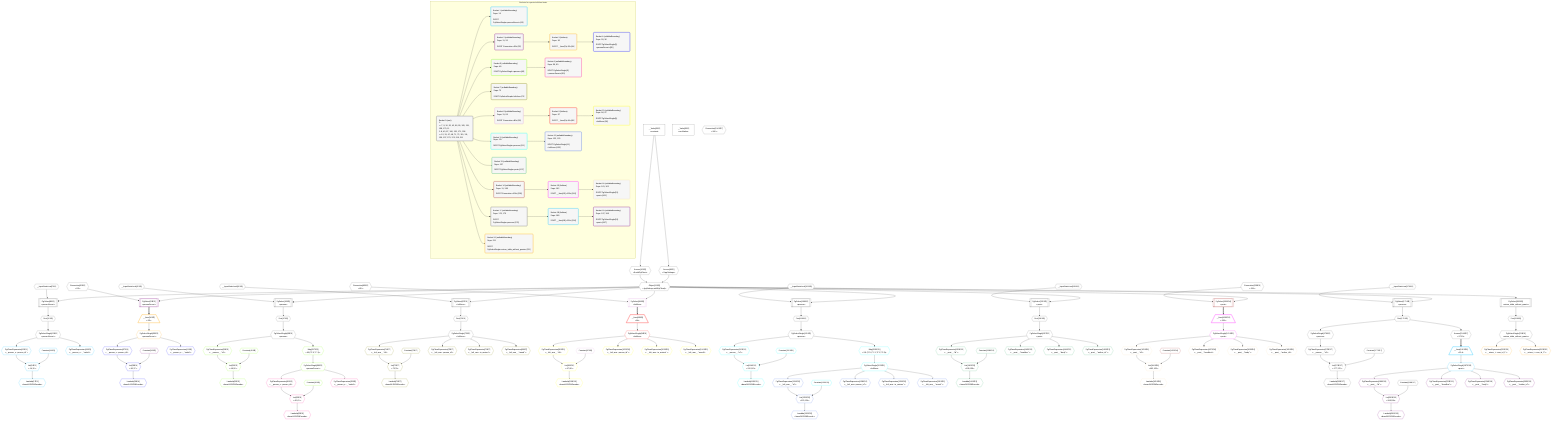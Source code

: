 %%{init: {'themeVariables': { 'fontSize': '12px'}}}%%
graph TD
    classDef path fill:#eee,stroke:#000,color:#000
    classDef plan fill:#fff,stroke-width:1px,color:#000
    classDef itemplan fill:#fff,stroke-width:2px,color:#000
    classDef unbatchedplan fill:#dff,stroke-width:1px,color:#000
    classDef sideeffectplan fill:#fcc,stroke-width:2px,color:#000
    classDef bucket fill:#f6f6f6,color:#000,stroke-width:2px,text-align:left


    %% define steps
    __Value3["__Value[3∈0]<br />ᐸcontextᐳ"]:::plan
    __Value5["__Value[5∈0]<br />ᐸrootValueᐳ"]:::plan
    __InputStaticLeaf7{{"__InputStaticLeaf[7∈0]"}}:::plan
    Access9{{"Access[9∈0]<br />ᐸ3.pgSettingsᐳ"}}:::plan
    Access10{{"Access[10∈0]<br />ᐸ3.withPgClientᐳ"}}:::plan
    Object11{{"Object[11∈0]<br />ᐸ{pgSettings,withPgClient}ᐳ"}}:::plan
    PgSelect8[["PgSelect[8∈0]<br />ᐸpersonSecretᐳ"]]:::plan
    First12{{"First[12∈0]"}}:::plan
    PgSelectSingle13{{"PgSelectSingle[13∈0]<br />ᐸpersonSecretᐳ"}}:::plan
    Constant14{{"Constant[14∈1]"}}:::plan
    PgClassExpression15{{"PgClassExpression[15∈1]<br />ᐸ__person_s...person_id”ᐳ"}}:::plan
    List16{{"List[16∈1]<br />ᐸ14,15ᐳ"}}:::plan
    Lambda17{{"Lambda[17∈1]<br />ᐸbase64JSONEncodeᐳ"}}:::plan
    PgClassExpression19{{"PgClassExpression[19∈1]<br />ᐸ__person_s..._.”sekrit”ᐳ"}}:::plan
    Connection32{{"Connection[32∈0]<br />ᐸ28ᐳ"}}:::plan
    PgSelect33[["PgSelect[33∈2]<br />ᐸpersonSecretᐳ"]]:::plan
    __Item34[/"__Item[34∈3]<br />ᐸ33ᐳ"\]:::itemplan
    PgSelectSingle35{{"PgSelectSingle[35∈3]<br />ᐸpersonSecretᐳ"}}:::plan
    Constant36{{"Constant[36∈2]"}}:::plan
    PgClassExpression37{{"PgClassExpression[37∈4]<br />ᐸ__person_s...person_id”ᐳ"}}:::plan
    List38{{"List[38∈4]<br />ᐸ36,37ᐳ"}}:::plan
    Lambda39{{"Lambda[39∈4]<br />ᐸbase64JSONEncodeᐳ"}}:::plan
    PgClassExpression41{{"PgClassExpression[41∈4]<br />ᐸ__person_s..._.”sekrit”ᐳ"}}:::plan
    __InputStaticLeaf42{{"__InputStaticLeaf[42∈0]"}}:::plan
    PgSelect43[["PgSelect[43∈0]<br />ᐸpersonᐳ"]]:::plan
    First47{{"First[47∈0]"}}:::plan
    PgSelectSingle48{{"PgSelectSingle[48∈0]<br />ᐸpersonᐳ"}}:::plan
    Constant49{{"Constant[49∈5]"}}:::plan
    PgClassExpression50{{"PgClassExpression[50∈5]<br />ᐸ__person__.”id”ᐳ"}}:::plan
    List51{{"List[51∈5]<br />ᐸ49,50ᐳ"}}:::plan
    Lambda52{{"Lambda[52∈5]<br />ᐸbase64JSONEncodeᐳ"}}:::plan
    Map217{{"Map[217∈5]<br />ᐸ48:{”0”:0,”1”:1}ᐳ"}}:::plan
    PgSelectSingle59{{"PgSelectSingle[59∈5]<br />ᐸpersonSecretᐳ"}}:::plan
    Constant60{{"Constant[60∈5]"}}:::plan
    PgClassExpression61{{"PgClassExpression[61∈6]<br />ᐸ__person_s...person_id”ᐳ"}}:::plan
    List62{{"List[62∈6]<br />ᐸ60,61ᐳ"}}:::plan
    Lambda63{{"Lambda[63∈6]<br />ᐸbase64JSONEncodeᐳ"}}:::plan
    PgClassExpression65{{"PgClassExpression[65∈6]<br />ᐸ__person_s..._.”sekrit”ᐳ"}}:::plan
    __InputStaticLeaf66{{"__InputStaticLeaf[66∈0]"}}:::plan
    PgSelect67[["PgSelect[67∈0]<br />ᐸleftArmᐳ"]]:::plan
    First71{{"First[71∈0]"}}:::plan
    PgSelectSingle72{{"PgSelectSingle[72∈0]<br />ᐸleftArmᐳ"}}:::plan
    Constant73{{"Constant[73∈7]"}}:::plan
    PgClassExpression74{{"PgClassExpression[74∈7]<br />ᐸ__left_arm__.”id”ᐳ"}}:::plan
    List75{{"List[75∈7]<br />ᐸ73,74ᐳ"}}:::plan
    Lambda76{{"Lambda[76∈7]<br />ᐸbase64JSONEncodeᐳ"}}:::plan
    PgClassExpression78{{"PgClassExpression[78∈7]<br />ᐸ__left_arm...person_id”ᐳ"}}:::plan
    PgClassExpression79{{"PgClassExpression[79∈7]<br />ᐸ__left_arm...in_metres”ᐳ"}}:::plan
    PgClassExpression80{{"PgClassExpression[80∈7]<br />ᐸ__left_arm__.”mood”ᐳ"}}:::plan
    Connection93{{"Connection[93∈0]<br />ᐸ89ᐳ"}}:::plan
    PgSelect94[["PgSelect[94∈8]<br />ᐸleftArmᐳ"]]:::plan
    __Item95[/"__Item[95∈9]<br />ᐸ94ᐳ"\]:::itemplan
    PgSelectSingle96{{"PgSelectSingle[96∈9]<br />ᐸleftArmᐳ"}}:::plan
    Constant97{{"Constant[97∈8]"}}:::plan
    PgClassExpression98{{"PgClassExpression[98∈10]<br />ᐸ__left_arm__.”id”ᐳ"}}:::plan
    List99{{"List[99∈10]<br />ᐸ97,98ᐳ"}}:::plan
    Lambda100{{"Lambda[100∈10]<br />ᐸbase64JSONEncodeᐳ"}}:::plan
    PgClassExpression102{{"PgClassExpression[102∈10]<br />ᐸ__left_arm...person_id”ᐳ"}}:::plan
    PgClassExpression103{{"PgClassExpression[103∈10]<br />ᐸ__left_arm...in_metres”ᐳ"}}:::plan
    PgClassExpression104{{"PgClassExpression[104∈10]<br />ᐸ__left_arm__.”mood”ᐳ"}}:::plan
    __InputStaticLeaf105{{"__InputStaticLeaf[105∈0]"}}:::plan
    PgSelect106[["PgSelect[106∈0]<br />ᐸpersonᐳ"]]:::plan
    First110{{"First[110∈0]"}}:::plan
    PgSelectSingle111{{"PgSelectSingle[111∈0]<br />ᐸpersonᐳ"}}:::plan
    Constant112{{"Constant[112∈11]"}}:::plan
    PgClassExpression113{{"PgClassExpression[113∈11]<br />ᐸ__person__.”id”ᐳ"}}:::plan
    List114{{"List[114∈11]<br />ᐸ112,113ᐳ"}}:::plan
    Lambda115{{"Lambda[115∈11]<br />ᐸbase64JSONEncodeᐳ"}}:::plan
    Map215{{"Map[215∈11]<br />ᐸ111:{”0”:0,”1”:1,”2”:2,”3”:3}ᐳ"}}:::plan
    PgSelectSingle122{{"PgSelectSingle[122∈11]<br />ᐸleftArmᐳ"}}:::plan
    Constant123{{"Constant[123∈11]"}}:::plan
    PgClassExpression124{{"PgClassExpression[124∈12]<br />ᐸ__left_arm__.”id”ᐳ"}}:::plan
    List125{{"List[125∈12]<br />ᐸ123,124ᐳ"}}:::plan
    Lambda126{{"Lambda[126∈12]<br />ᐸbase64JSONEncodeᐳ"}}:::plan
    PgClassExpression128{{"PgClassExpression[128∈12]<br />ᐸ__left_arm...person_id”ᐳ"}}:::plan
    PgClassExpression129{{"PgClassExpression[129∈12]<br />ᐸ__left_arm...in_metres”ᐳ"}}:::plan
    PgClassExpression130{{"PgClassExpression[130∈12]<br />ᐸ__left_arm__.”mood”ᐳ"}}:::plan
    __InputStaticLeaf131{{"__InputStaticLeaf[131∈0]"}}:::plan
    PgSelect132[["PgSelect[132∈0]<br />ᐸpostᐳ"]]:::plan
    First136{{"First[136∈0]"}}:::plan
    PgSelectSingle137{{"PgSelectSingle[137∈0]<br />ᐸpostᐳ"}}:::plan
    Constant138{{"Constant[138∈13]"}}:::plan
    PgClassExpression139{{"PgClassExpression[139∈13]<br />ᐸ__post__.”id”ᐳ"}}:::plan
    List140{{"List[140∈13]<br />ᐸ138,139ᐳ"}}:::plan
    Lambda141{{"Lambda[141∈13]<br />ᐸbase64JSONEncodeᐳ"}}:::plan
    PgClassExpression143{{"PgClassExpression[143∈13]<br />ᐸ__post__.”headline”ᐳ"}}:::plan
    PgClassExpression144{{"PgClassExpression[144∈13]<br />ᐸ__post__.”body”ᐳ"}}:::plan
    PgClassExpression145{{"PgClassExpression[145∈13]<br />ᐸ__post__.”author_id”ᐳ"}}:::plan
    Connection158{{"Connection[158∈0]<br />ᐸ154ᐳ"}}:::plan
    PgSelect159[["PgSelect[159∈14]<br />ᐸpostᐳ"]]:::plan
    __Item160[/"__Item[160∈15]<br />ᐸ159ᐳ"\]:::itemplan
    PgSelectSingle161{{"PgSelectSingle[161∈15]<br />ᐸpostᐳ"}}:::plan
    Constant162{{"Constant[162∈14]"}}:::plan
    PgClassExpression163{{"PgClassExpression[163∈16]<br />ᐸ__post__.”id”ᐳ"}}:::plan
    List164{{"List[164∈16]<br />ᐸ162,163ᐳ"}}:::plan
    Lambda165{{"Lambda[165∈16]<br />ᐸbase64JSONEncodeᐳ"}}:::plan
    PgClassExpression167{{"PgClassExpression[167∈16]<br />ᐸ__post__.”headline”ᐳ"}}:::plan
    PgClassExpression168{{"PgClassExpression[168∈16]<br />ᐸ__post__.”body”ᐳ"}}:::plan
    PgClassExpression169{{"PgClassExpression[169∈16]<br />ᐸ__post__.”author_id”ᐳ"}}:::plan
    __InputStaticLeaf170{{"__InputStaticLeaf[170∈0]"}}:::plan
    PgSelect171[["PgSelect[171∈0]<br />ᐸpersonᐳ"]]:::plan
    First175{{"First[175∈0]"}}:::plan
    PgSelectSingle176{{"PgSelectSingle[176∈0]<br />ᐸpersonᐳ"}}:::plan
    Constant177{{"Constant[177∈17]"}}:::plan
    PgClassExpression178{{"PgClassExpression[178∈17]<br />ᐸ__person__.”id”ᐳ"}}:::plan
    List179{{"List[179∈17]<br />ᐸ177,178ᐳ"}}:::plan
    Lambda180{{"Lambda[180∈17]<br />ᐸbase64JSONEncodeᐳ"}}:::plan
    Connection194{{"Connection[194∈17]<br />ᐸ190ᐳ"}}:::plan
    Access214{{"Access[214∈17]<br />ᐸ175.0ᐳ"}}:::plan
    __Item196[/"__Item[196∈18]<br />ᐸ214ᐳ"\]:::itemplan
    PgSelectSingle197{{"PgSelectSingle[197∈18]<br />ᐸpostᐳ"}}:::plan
    Constant198{{"Constant[198∈17]"}}:::plan
    PgClassExpression199{{"PgClassExpression[199∈19]<br />ᐸ__post__.”id”ᐳ"}}:::plan
    List200{{"List[200∈19]<br />ᐸ198,199ᐳ"}}:::plan
    Lambda201{{"Lambda[201∈19]<br />ᐸbase64JSONEncodeᐳ"}}:::plan
    PgClassExpression203{{"PgClassExpression[203∈19]<br />ᐸ__post__.”headline”ᐳ"}}:::plan
    PgClassExpression204{{"PgClassExpression[204∈19]<br />ᐸ__post__.”body”ᐳ"}}:::plan
    PgClassExpression205{{"PgClassExpression[205∈19]<br />ᐸ__post__.”author_id”ᐳ"}}:::plan
    PgSelect206[["PgSelect[206∈0]<br />ᐸreturn_table_without_grantsᐳ"]]:::plan
    First210{{"First[210∈0]"}}:::plan
    PgSelectSingle211{{"PgSelectSingle[211∈0]<br />ᐸreturn_table_without_grantsᐳ"}}:::plan
    PgClassExpression212{{"PgClassExpression[212∈20]<br />ᐸ__return_t...rson_id_1”ᐳ"}}:::plan
    PgClassExpression213{{"PgClassExpression[213∈20]<br />ᐸ__return_t...rson_id_2”ᐳ"}}:::plan

    %% plan dependencies
    __Value3 --> Access9
    __Value3 --> Access10
    Access9 & Access10 --> Object11
    Object11 & __InputStaticLeaf7 --> PgSelect8
    PgSelect8 --> First12
    First12 --> PgSelectSingle13
    PgSelectSingle13 --> PgClassExpression15
    Constant14 & PgClassExpression15 --> List16
    List16 --> Lambda17
    PgSelectSingle13 --> PgClassExpression19
    Object11 & Connection32 --> PgSelect33
    PgSelect33 ==> __Item34
    __Item34 --> PgSelectSingle35
    PgSelectSingle35 --> PgClassExpression37
    Constant36 & PgClassExpression37 --> List38
    List38 --> Lambda39
    PgSelectSingle35 --> PgClassExpression41
    Object11 & __InputStaticLeaf42 --> PgSelect43
    PgSelect43 --> First47
    First47 --> PgSelectSingle48
    PgSelectSingle48 --> PgClassExpression50
    Constant49 & PgClassExpression50 --> List51
    List51 --> Lambda52
    PgSelectSingle48 --> Map217
    Map217 --> PgSelectSingle59
    PgSelectSingle59 --> PgClassExpression61
    Constant60 & PgClassExpression61 --> List62
    List62 --> Lambda63
    PgSelectSingle59 --> PgClassExpression65
    Object11 & __InputStaticLeaf66 --> PgSelect67
    PgSelect67 --> First71
    First71 --> PgSelectSingle72
    PgSelectSingle72 --> PgClassExpression74
    Constant73 & PgClassExpression74 --> List75
    List75 --> Lambda76
    PgSelectSingle72 --> PgClassExpression78
    PgSelectSingle72 --> PgClassExpression79
    PgSelectSingle72 --> PgClassExpression80
    Object11 & Connection93 --> PgSelect94
    PgSelect94 ==> __Item95
    __Item95 --> PgSelectSingle96
    PgSelectSingle96 --> PgClassExpression98
    Constant97 & PgClassExpression98 --> List99
    List99 --> Lambda100
    PgSelectSingle96 --> PgClassExpression102
    PgSelectSingle96 --> PgClassExpression103
    PgSelectSingle96 --> PgClassExpression104
    Object11 & __InputStaticLeaf105 --> PgSelect106
    PgSelect106 --> First110
    First110 --> PgSelectSingle111
    PgSelectSingle111 --> PgClassExpression113
    Constant112 & PgClassExpression113 --> List114
    List114 --> Lambda115
    PgSelectSingle111 --> Map215
    Map215 --> PgSelectSingle122
    PgSelectSingle122 --> PgClassExpression124
    Constant123 & PgClassExpression124 --> List125
    List125 --> Lambda126
    PgSelectSingle122 --> PgClassExpression128
    PgSelectSingle122 --> PgClassExpression129
    PgSelectSingle122 --> PgClassExpression130
    Object11 & __InputStaticLeaf131 --> PgSelect132
    PgSelect132 --> First136
    First136 --> PgSelectSingle137
    PgSelectSingle137 --> PgClassExpression139
    Constant138 & PgClassExpression139 --> List140
    List140 --> Lambda141
    PgSelectSingle137 --> PgClassExpression143
    PgSelectSingle137 --> PgClassExpression144
    PgSelectSingle137 --> PgClassExpression145
    Object11 & Connection158 --> PgSelect159
    PgSelect159 ==> __Item160
    __Item160 --> PgSelectSingle161
    PgSelectSingle161 --> PgClassExpression163
    Constant162 & PgClassExpression163 --> List164
    List164 --> Lambda165
    PgSelectSingle161 --> PgClassExpression167
    PgSelectSingle161 --> PgClassExpression168
    PgSelectSingle161 --> PgClassExpression169
    Object11 & __InputStaticLeaf170 --> PgSelect171
    PgSelect171 --> First175
    First175 --> PgSelectSingle176
    PgSelectSingle176 --> PgClassExpression178
    Constant177 & PgClassExpression178 --> List179
    List179 --> Lambda180
    First175 --> Access214
    Access214 ==> __Item196
    __Item196 --> PgSelectSingle197
    PgSelectSingle197 --> PgClassExpression199
    Constant198 & PgClassExpression199 --> List200
    List200 --> Lambda201
    PgSelectSingle197 --> PgClassExpression203
    PgSelectSingle197 --> PgClassExpression204
    PgSelectSingle197 --> PgClassExpression205
    Object11 --> PgSelect206
    PgSelect206 --> First210
    First210 --> PgSelectSingle211
    PgSelectSingle211 --> PgClassExpression212
    PgSelectSingle211 --> PgClassExpression213

    subgraph "Buckets for queries/v4/rbac.basic"
    Bucket0("Bucket 0 (root)<br />1: <br />ᐳ: 7, 9, 10, 32, 42, 66, 93, 105, 131, 158, 170, 11<br />2: 8, 43, 67, 106, 132, 171, 206<br />ᐳ: 12, 13, 47, 48, 71, 72, 110, 111, 136, 137, 175, 176, 210, 211"):::bucket
    classDef bucket0 stroke:#696969
    class Bucket0,__Value3,__Value5,__InputStaticLeaf7,PgSelect8,Access9,Access10,Object11,First12,PgSelectSingle13,Connection32,__InputStaticLeaf42,PgSelect43,First47,PgSelectSingle48,__InputStaticLeaf66,PgSelect67,First71,PgSelectSingle72,Connection93,__InputStaticLeaf105,PgSelect106,First110,PgSelectSingle111,__InputStaticLeaf131,PgSelect132,First136,PgSelectSingle137,Connection158,__InputStaticLeaf170,PgSelect171,First175,PgSelectSingle176,PgSelect206,First210,PgSelectSingle211 bucket0
    Bucket1("Bucket 1 (nullableBoundary)<br />Deps: 13<br /><br />ROOT PgSelectSingleᐸpersonSecretᐳ[13]"):::bucket
    classDef bucket1 stroke:#00bfff
    class Bucket1,Constant14,PgClassExpression15,List16,Lambda17,PgClassExpression19 bucket1
    Bucket2("Bucket 2 (nullableBoundary)<br />Deps: 11, 32<br /><br />ROOT Connectionᐸ28ᐳ[32]"):::bucket
    classDef bucket2 stroke:#7f007f
    class Bucket2,PgSelect33,Constant36 bucket2
    Bucket3("Bucket 3 (listItem)<br />Deps: 36<br /><br />ROOT __Item{3}ᐸ33ᐳ[34]"):::bucket
    classDef bucket3 stroke:#ffa500
    class Bucket3,__Item34,PgSelectSingle35 bucket3
    Bucket4("Bucket 4 (nullableBoundary)<br />Deps: 35, 36<br /><br />ROOT PgSelectSingle{3}ᐸpersonSecretᐳ[35]"):::bucket
    classDef bucket4 stroke:#0000ff
    class Bucket4,PgClassExpression37,List38,Lambda39,PgClassExpression41 bucket4
    Bucket5("Bucket 5 (nullableBoundary)<br />Deps: 48<br /><br />ROOT PgSelectSingleᐸpersonᐳ[48]"):::bucket
    classDef bucket5 stroke:#7fff00
    class Bucket5,Constant49,PgClassExpression50,List51,Lambda52,PgSelectSingle59,Constant60,Map217 bucket5
    Bucket6("Bucket 6 (nullableBoundary)<br />Deps: 59, 60<br /><br />ROOT PgSelectSingle{5}ᐸpersonSecretᐳ[59]"):::bucket
    classDef bucket6 stroke:#ff1493
    class Bucket6,PgClassExpression61,List62,Lambda63,PgClassExpression65 bucket6
    Bucket7("Bucket 7 (nullableBoundary)<br />Deps: 72<br /><br />ROOT PgSelectSingleᐸleftArmᐳ[72]"):::bucket
    classDef bucket7 stroke:#808000
    class Bucket7,Constant73,PgClassExpression74,List75,Lambda76,PgClassExpression78,PgClassExpression79,PgClassExpression80 bucket7
    Bucket8("Bucket 8 (nullableBoundary)<br />Deps: 11, 93<br /><br />ROOT Connectionᐸ89ᐳ[93]"):::bucket
    classDef bucket8 stroke:#dda0dd
    class Bucket8,PgSelect94,Constant97 bucket8
    Bucket9("Bucket 9 (listItem)<br />Deps: 97<br /><br />ROOT __Item{9}ᐸ94ᐳ[95]"):::bucket
    classDef bucket9 stroke:#ff0000
    class Bucket9,__Item95,PgSelectSingle96 bucket9
    Bucket10("Bucket 10 (nullableBoundary)<br />Deps: 96, 97<br /><br />ROOT PgSelectSingle{9}ᐸleftArmᐳ[96]"):::bucket
    classDef bucket10 stroke:#ffff00
    class Bucket10,PgClassExpression98,List99,Lambda100,PgClassExpression102,PgClassExpression103,PgClassExpression104 bucket10
    Bucket11("Bucket 11 (nullableBoundary)<br />Deps: 111<br /><br />ROOT PgSelectSingleᐸpersonᐳ[111]"):::bucket
    classDef bucket11 stroke:#00ffff
    class Bucket11,Constant112,PgClassExpression113,List114,Lambda115,PgSelectSingle122,Constant123,Map215 bucket11
    Bucket12("Bucket 12 (nullableBoundary)<br />Deps: 122, 123<br /><br />ROOT PgSelectSingle{11}ᐸleftArmᐳ[122]"):::bucket
    classDef bucket12 stroke:#4169e1
    class Bucket12,PgClassExpression124,List125,Lambda126,PgClassExpression128,PgClassExpression129,PgClassExpression130 bucket12
    Bucket13("Bucket 13 (nullableBoundary)<br />Deps: 137<br /><br />ROOT PgSelectSingleᐸpostᐳ[137]"):::bucket
    classDef bucket13 stroke:#3cb371
    class Bucket13,Constant138,PgClassExpression139,List140,Lambda141,PgClassExpression143,PgClassExpression144,PgClassExpression145 bucket13
    Bucket14("Bucket 14 (nullableBoundary)<br />Deps: 11, 158<br /><br />ROOT Connectionᐸ154ᐳ[158]"):::bucket
    classDef bucket14 stroke:#a52a2a
    class Bucket14,PgSelect159,Constant162 bucket14
    Bucket15("Bucket 15 (listItem)<br />Deps: 162<br /><br />ROOT __Item{15}ᐸ159ᐳ[160]"):::bucket
    classDef bucket15 stroke:#ff00ff
    class Bucket15,__Item160,PgSelectSingle161 bucket15
    Bucket16("Bucket 16 (nullableBoundary)<br />Deps: 161, 162<br /><br />ROOT PgSelectSingle{15}ᐸpostᐳ[161]"):::bucket
    classDef bucket16 stroke:#f5deb3
    class Bucket16,PgClassExpression163,List164,Lambda165,PgClassExpression167,PgClassExpression168,PgClassExpression169 bucket16
    Bucket17("Bucket 17 (nullableBoundary)<br />Deps: 176, 175<br /><br />ROOT PgSelectSingleᐸpersonᐳ[176]"):::bucket
    classDef bucket17 stroke:#696969
    class Bucket17,Constant177,PgClassExpression178,List179,Lambda180,Connection194,Constant198,Access214 bucket17
    Bucket18("Bucket 18 (listItem)<br />Deps: 198<br /><br />ROOT __Item{18}ᐸ214ᐳ[196]"):::bucket
    classDef bucket18 stroke:#00bfff
    class Bucket18,__Item196,PgSelectSingle197 bucket18
    Bucket19("Bucket 19 (nullableBoundary)<br />Deps: 197, 198<br /><br />ROOT PgSelectSingle{18}ᐸpostᐳ[197]"):::bucket
    classDef bucket19 stroke:#7f007f
    class Bucket19,PgClassExpression199,List200,Lambda201,PgClassExpression203,PgClassExpression204,PgClassExpression205 bucket19
    Bucket20("Bucket 20 (nullableBoundary)<br />Deps: 211<br /><br />ROOT PgSelectSingleᐸreturn_table_without_grantsᐳ[211]"):::bucket
    classDef bucket20 stroke:#ffa500
    class Bucket20,PgClassExpression212,PgClassExpression213 bucket20
    Bucket0 --> Bucket1 & Bucket2 & Bucket5 & Bucket7 & Bucket8 & Bucket11 & Bucket13 & Bucket14 & Bucket17 & Bucket20
    Bucket2 --> Bucket3
    Bucket3 --> Bucket4
    Bucket5 --> Bucket6
    Bucket8 --> Bucket9
    Bucket9 --> Bucket10
    Bucket11 --> Bucket12
    Bucket14 --> Bucket15
    Bucket15 --> Bucket16
    Bucket17 --> Bucket18
    Bucket18 --> Bucket19
    end